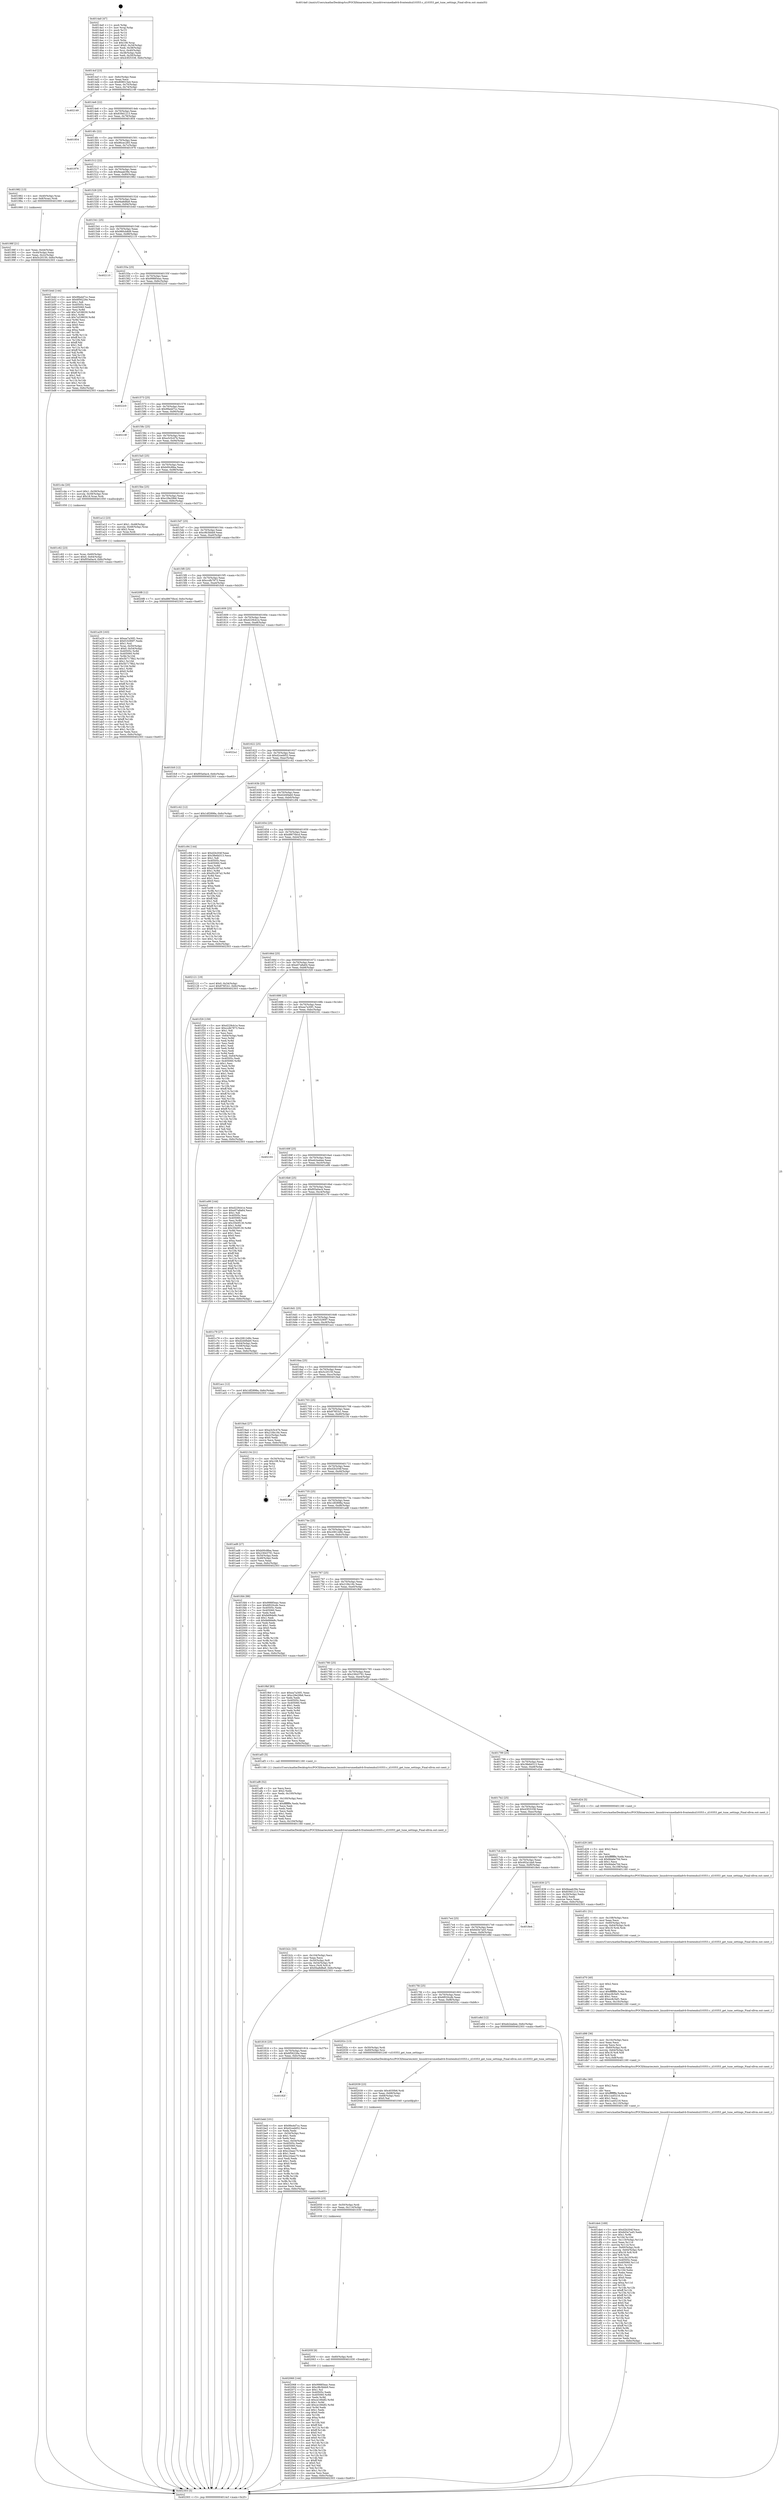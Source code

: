 digraph "0x4014a0" {
  label = "0x4014a0 (/mnt/c/Users/mathe/Desktop/tcc/POCII/binaries/extr_linuxdriversmediadvb-frontendszl10353.c_zl10353_get_tune_settings_Final-ollvm.out::main(0))"
  labelloc = "t"
  node[shape=record]

  Entry [label="",width=0.3,height=0.3,shape=circle,fillcolor=black,style=filled]
  "0x4014cf" [label="{
     0x4014cf [23]\l
     | [instrs]\l
     &nbsp;&nbsp;0x4014cf \<+3\>: mov -0x6c(%rbp),%eax\l
     &nbsp;&nbsp;0x4014d2 \<+2\>: mov %eax,%ecx\l
     &nbsp;&nbsp;0x4014d4 \<+6\>: sub $0x808013a4,%ecx\l
     &nbsp;&nbsp;0x4014da \<+3\>: mov %eax,-0x70(%rbp)\l
     &nbsp;&nbsp;0x4014dd \<+3\>: mov %ecx,-0x74(%rbp)\l
     &nbsp;&nbsp;0x4014e0 \<+6\>: je 0000000000402149 \<main+0xca9\>\l
  }"]
  "0x402149" [label="{
     0x402149\l
  }", style=dashed]
  "0x4014e6" [label="{
     0x4014e6 [22]\l
     | [instrs]\l
     &nbsp;&nbsp;0x4014e6 \<+5\>: jmp 00000000004014eb \<main+0x4b\>\l
     &nbsp;&nbsp;0x4014eb \<+3\>: mov -0x70(%rbp),%eax\l
     &nbsp;&nbsp;0x4014ee \<+5\>: sub $0x839d1213,%eax\l
     &nbsp;&nbsp;0x4014f3 \<+3\>: mov %eax,-0x78(%rbp)\l
     &nbsp;&nbsp;0x4014f6 \<+6\>: je 0000000000401854 \<main+0x3b4\>\l
  }"]
  Exit [label="",width=0.3,height=0.3,shape=circle,fillcolor=black,style=filled,peripheries=2]
  "0x401854" [label="{
     0x401854\l
  }", style=dashed]
  "0x4014fc" [label="{
     0x4014fc [22]\l
     | [instrs]\l
     &nbsp;&nbsp;0x4014fc \<+5\>: jmp 0000000000401501 \<main+0x61\>\l
     &nbsp;&nbsp;0x401501 \<+3\>: mov -0x70(%rbp),%eax\l
     &nbsp;&nbsp;0x401504 \<+5\>: sub $0x86cec265,%eax\l
     &nbsp;&nbsp;0x401509 \<+3\>: mov %eax,-0x7c(%rbp)\l
     &nbsp;&nbsp;0x40150c \<+6\>: je 0000000000401976 \<main+0x4d6\>\l
  }"]
  "0x402068" [label="{
     0x402068 [144]\l
     | [instrs]\l
     &nbsp;&nbsp;0x402068 \<+5\>: mov $0x99885eac,%eax\l
     &nbsp;&nbsp;0x40206d \<+5\>: mov $0xc9b3bbb9,%esi\l
     &nbsp;&nbsp;0x402072 \<+2\>: mov $0x1,%cl\l
     &nbsp;&nbsp;0x402074 \<+7\>: mov 0x40505c,%edx\l
     &nbsp;&nbsp;0x40207b \<+8\>: mov 0x405060,%r8d\l
     &nbsp;&nbsp;0x402083 \<+3\>: mov %edx,%r9d\l
     &nbsp;&nbsp;0x402086 \<+7\>: sub $0xce166df2,%r9d\l
     &nbsp;&nbsp;0x40208d \<+4\>: sub $0x1,%r9d\l
     &nbsp;&nbsp;0x402091 \<+7\>: add $0xce166df2,%r9d\l
     &nbsp;&nbsp;0x402098 \<+4\>: imul %r9d,%edx\l
     &nbsp;&nbsp;0x40209c \<+3\>: and $0x1,%edx\l
     &nbsp;&nbsp;0x40209f \<+3\>: cmp $0x0,%edx\l
     &nbsp;&nbsp;0x4020a2 \<+4\>: sete %r10b\l
     &nbsp;&nbsp;0x4020a6 \<+4\>: cmp $0xa,%r8d\l
     &nbsp;&nbsp;0x4020aa \<+4\>: setl %r11b\l
     &nbsp;&nbsp;0x4020ae \<+3\>: mov %r10b,%bl\l
     &nbsp;&nbsp;0x4020b1 \<+3\>: xor $0xff,%bl\l
     &nbsp;&nbsp;0x4020b4 \<+3\>: mov %r11b,%r14b\l
     &nbsp;&nbsp;0x4020b7 \<+4\>: xor $0xff,%r14b\l
     &nbsp;&nbsp;0x4020bb \<+3\>: xor $0x0,%cl\l
     &nbsp;&nbsp;0x4020be \<+3\>: mov %bl,%r15b\l
     &nbsp;&nbsp;0x4020c1 \<+4\>: and $0x0,%r15b\l
     &nbsp;&nbsp;0x4020c5 \<+3\>: and %cl,%r10b\l
     &nbsp;&nbsp;0x4020c8 \<+3\>: mov %r14b,%r12b\l
     &nbsp;&nbsp;0x4020cb \<+4\>: and $0x0,%r12b\l
     &nbsp;&nbsp;0x4020cf \<+3\>: and %cl,%r11b\l
     &nbsp;&nbsp;0x4020d2 \<+3\>: or %r10b,%r15b\l
     &nbsp;&nbsp;0x4020d5 \<+3\>: or %r11b,%r12b\l
     &nbsp;&nbsp;0x4020d8 \<+3\>: xor %r12b,%r15b\l
     &nbsp;&nbsp;0x4020db \<+3\>: or %r14b,%bl\l
     &nbsp;&nbsp;0x4020de \<+3\>: xor $0xff,%bl\l
     &nbsp;&nbsp;0x4020e1 \<+3\>: or $0x0,%cl\l
     &nbsp;&nbsp;0x4020e4 \<+2\>: and %cl,%bl\l
     &nbsp;&nbsp;0x4020e6 \<+3\>: or %bl,%r15b\l
     &nbsp;&nbsp;0x4020e9 \<+4\>: test $0x1,%r15b\l
     &nbsp;&nbsp;0x4020ed \<+3\>: cmovne %esi,%eax\l
     &nbsp;&nbsp;0x4020f0 \<+3\>: mov %eax,-0x6c(%rbp)\l
     &nbsp;&nbsp;0x4020f3 \<+5\>: jmp 0000000000402303 \<main+0xe63\>\l
  }"]
  "0x401976" [label="{
     0x401976\l
  }", style=dashed]
  "0x401512" [label="{
     0x401512 [22]\l
     | [instrs]\l
     &nbsp;&nbsp;0x401512 \<+5\>: jmp 0000000000401517 \<main+0x77\>\l
     &nbsp;&nbsp;0x401517 \<+3\>: mov -0x70(%rbp),%eax\l
     &nbsp;&nbsp;0x40151a \<+5\>: sub $0x8eaab39e,%eax\l
     &nbsp;&nbsp;0x40151f \<+3\>: mov %eax,-0x80(%rbp)\l
     &nbsp;&nbsp;0x401522 \<+6\>: je 0000000000401982 \<main+0x4e2\>\l
  }"]
  "0x40205f" [label="{
     0x40205f [9]\l
     | [instrs]\l
     &nbsp;&nbsp;0x40205f \<+4\>: mov -0x60(%rbp),%rdi\l
     &nbsp;&nbsp;0x402063 \<+5\>: call 0000000000401030 \<free@plt\>\l
     | [calls]\l
     &nbsp;&nbsp;0x401030 \{1\} (unknown)\l
  }"]
  "0x401982" [label="{
     0x401982 [13]\l
     | [instrs]\l
     &nbsp;&nbsp;0x401982 \<+4\>: mov -0x40(%rbp),%rax\l
     &nbsp;&nbsp;0x401986 \<+4\>: mov 0x8(%rax),%rdi\l
     &nbsp;&nbsp;0x40198a \<+5\>: call 0000000000401060 \<atoi@plt\>\l
     | [calls]\l
     &nbsp;&nbsp;0x401060 \{1\} (unknown)\l
  }"]
  "0x401528" [label="{
     0x401528 [25]\l
     | [instrs]\l
     &nbsp;&nbsp;0x401528 \<+5\>: jmp 000000000040152d \<main+0x8d\>\l
     &nbsp;&nbsp;0x40152d \<+3\>: mov -0x70(%rbp),%eax\l
     &nbsp;&nbsp;0x401530 \<+5\>: sub $0x94a8d8a9,%eax\l
     &nbsp;&nbsp;0x401535 \<+6\>: mov %eax,-0x84(%rbp)\l
     &nbsp;&nbsp;0x40153b \<+6\>: je 0000000000401b4d \<main+0x6ad\>\l
  }"]
  "0x402050" [label="{
     0x402050 [15]\l
     | [instrs]\l
     &nbsp;&nbsp;0x402050 \<+4\>: mov -0x50(%rbp),%rdi\l
     &nbsp;&nbsp;0x402054 \<+6\>: mov %eax,-0x114(%rbp)\l
     &nbsp;&nbsp;0x40205a \<+5\>: call 0000000000401030 \<free@plt\>\l
     | [calls]\l
     &nbsp;&nbsp;0x401030 \{1\} (unknown)\l
  }"]
  "0x401b4d" [label="{
     0x401b4d [144]\l
     | [instrs]\l
     &nbsp;&nbsp;0x401b4d \<+5\>: mov $0x99a4d7cc,%eax\l
     &nbsp;&nbsp;0x401b52 \<+5\>: mov $0x6f56226e,%ecx\l
     &nbsp;&nbsp;0x401b57 \<+2\>: mov $0x1,%dl\l
     &nbsp;&nbsp;0x401b59 \<+7\>: mov 0x40505c,%esi\l
     &nbsp;&nbsp;0x401b60 \<+7\>: mov 0x405060,%edi\l
     &nbsp;&nbsp;0x401b67 \<+3\>: mov %esi,%r8d\l
     &nbsp;&nbsp;0x401b6a \<+7\>: add $0x7a538030,%r8d\l
     &nbsp;&nbsp;0x401b71 \<+4\>: sub $0x1,%r8d\l
     &nbsp;&nbsp;0x401b75 \<+7\>: sub $0x7a538030,%r8d\l
     &nbsp;&nbsp;0x401b7c \<+4\>: imul %r8d,%esi\l
     &nbsp;&nbsp;0x401b80 \<+3\>: and $0x1,%esi\l
     &nbsp;&nbsp;0x401b83 \<+3\>: cmp $0x0,%esi\l
     &nbsp;&nbsp;0x401b86 \<+4\>: sete %r9b\l
     &nbsp;&nbsp;0x401b8a \<+3\>: cmp $0xa,%edi\l
     &nbsp;&nbsp;0x401b8d \<+4\>: setl %r10b\l
     &nbsp;&nbsp;0x401b91 \<+3\>: mov %r9b,%r11b\l
     &nbsp;&nbsp;0x401b94 \<+4\>: xor $0xff,%r11b\l
     &nbsp;&nbsp;0x401b98 \<+3\>: mov %r10b,%bl\l
     &nbsp;&nbsp;0x401b9b \<+3\>: xor $0xff,%bl\l
     &nbsp;&nbsp;0x401b9e \<+3\>: xor $0x1,%dl\l
     &nbsp;&nbsp;0x401ba1 \<+3\>: mov %r11b,%r14b\l
     &nbsp;&nbsp;0x401ba4 \<+4\>: and $0xff,%r14b\l
     &nbsp;&nbsp;0x401ba8 \<+3\>: and %dl,%r9b\l
     &nbsp;&nbsp;0x401bab \<+3\>: mov %bl,%r15b\l
     &nbsp;&nbsp;0x401bae \<+4\>: and $0xff,%r15b\l
     &nbsp;&nbsp;0x401bb2 \<+3\>: and %dl,%r10b\l
     &nbsp;&nbsp;0x401bb5 \<+3\>: or %r9b,%r14b\l
     &nbsp;&nbsp;0x401bb8 \<+3\>: or %r10b,%r15b\l
     &nbsp;&nbsp;0x401bbb \<+3\>: xor %r15b,%r14b\l
     &nbsp;&nbsp;0x401bbe \<+3\>: or %bl,%r11b\l
     &nbsp;&nbsp;0x401bc1 \<+4\>: xor $0xff,%r11b\l
     &nbsp;&nbsp;0x401bc5 \<+3\>: or $0x1,%dl\l
     &nbsp;&nbsp;0x401bc8 \<+3\>: and %dl,%r11b\l
     &nbsp;&nbsp;0x401bcb \<+3\>: or %r11b,%r14b\l
     &nbsp;&nbsp;0x401bce \<+4\>: test $0x1,%r14b\l
     &nbsp;&nbsp;0x401bd2 \<+3\>: cmovne %ecx,%eax\l
     &nbsp;&nbsp;0x401bd5 \<+3\>: mov %eax,-0x6c(%rbp)\l
     &nbsp;&nbsp;0x401bd8 \<+5\>: jmp 0000000000402303 \<main+0xe63\>\l
  }"]
  "0x401541" [label="{
     0x401541 [25]\l
     | [instrs]\l
     &nbsp;&nbsp;0x401541 \<+5\>: jmp 0000000000401546 \<main+0xa6\>\l
     &nbsp;&nbsp;0x401546 \<+3\>: mov -0x70(%rbp),%eax\l
     &nbsp;&nbsp;0x401549 \<+5\>: sub $0x980cb8d9,%eax\l
     &nbsp;&nbsp;0x40154e \<+6\>: mov %eax,-0x88(%rbp)\l
     &nbsp;&nbsp;0x401554 \<+6\>: je 0000000000402110 \<main+0xc70\>\l
  }"]
  "0x402039" [label="{
     0x402039 [23]\l
     | [instrs]\l
     &nbsp;&nbsp;0x402039 \<+10\>: movabs $0x4030b6,%rdi\l
     &nbsp;&nbsp;0x402043 \<+3\>: mov %eax,-0x68(%rbp)\l
     &nbsp;&nbsp;0x402046 \<+3\>: mov -0x68(%rbp),%esi\l
     &nbsp;&nbsp;0x402049 \<+2\>: mov $0x0,%al\l
     &nbsp;&nbsp;0x40204b \<+5\>: call 0000000000401040 \<printf@plt\>\l
     | [calls]\l
     &nbsp;&nbsp;0x401040 \{1\} (unknown)\l
  }"]
  "0x402110" [label="{
     0x402110\l
  }", style=dashed]
  "0x40155a" [label="{
     0x40155a [25]\l
     | [instrs]\l
     &nbsp;&nbsp;0x40155a \<+5\>: jmp 000000000040155f \<main+0xbf\>\l
     &nbsp;&nbsp;0x40155f \<+3\>: mov -0x70(%rbp),%eax\l
     &nbsp;&nbsp;0x401562 \<+5\>: sub $0x99885eac,%eax\l
     &nbsp;&nbsp;0x401567 \<+6\>: mov %eax,-0x8c(%rbp)\l
     &nbsp;&nbsp;0x40156d \<+6\>: je 00000000004022c0 \<main+0xe20\>\l
  }"]
  "0x401de4" [label="{
     0x401de4 [169]\l
     | [instrs]\l
     &nbsp;&nbsp;0x401de4 \<+5\>: mov $0xd2b204f,%ecx\l
     &nbsp;&nbsp;0x401de9 \<+5\>: mov $0x6d3e7a45,%edx\l
     &nbsp;&nbsp;0x401dee \<+3\>: mov $0x1,%r9b\l
     &nbsp;&nbsp;0x401df1 \<+3\>: xor %r10d,%r10d\l
     &nbsp;&nbsp;0x401df4 \<+7\>: mov -0x110(%rbp),%r11d\l
     &nbsp;&nbsp;0x401dfb \<+4\>: imul %eax,%r11d\l
     &nbsp;&nbsp;0x401dff \<+3\>: movslq %r11d,%rsi\l
     &nbsp;&nbsp;0x401e02 \<+4\>: mov -0x60(%rbp),%rdi\l
     &nbsp;&nbsp;0x401e06 \<+4\>: movslq -0x64(%rbp),%r8\l
     &nbsp;&nbsp;0x401e0a \<+4\>: imul $0x18,%r8,%r8\l
     &nbsp;&nbsp;0x401e0e \<+3\>: add %r8,%rdi\l
     &nbsp;&nbsp;0x401e11 \<+4\>: mov %rsi,0x10(%rdi)\l
     &nbsp;&nbsp;0x401e15 \<+7\>: mov 0x40505c,%eax\l
     &nbsp;&nbsp;0x401e1c \<+8\>: mov 0x405060,%r11d\l
     &nbsp;&nbsp;0x401e24 \<+4\>: sub $0x1,%r10d\l
     &nbsp;&nbsp;0x401e28 \<+2\>: mov %eax,%ebx\l
     &nbsp;&nbsp;0x401e2a \<+3\>: add %r10d,%ebx\l
     &nbsp;&nbsp;0x401e2d \<+3\>: imul %ebx,%eax\l
     &nbsp;&nbsp;0x401e30 \<+3\>: and $0x1,%eax\l
     &nbsp;&nbsp;0x401e33 \<+3\>: cmp $0x0,%eax\l
     &nbsp;&nbsp;0x401e36 \<+4\>: sete %r14b\l
     &nbsp;&nbsp;0x401e3a \<+4\>: cmp $0xa,%r11d\l
     &nbsp;&nbsp;0x401e3e \<+4\>: setl %r15b\l
     &nbsp;&nbsp;0x401e42 \<+3\>: mov %r14b,%r12b\l
     &nbsp;&nbsp;0x401e45 \<+4\>: xor $0xff,%r12b\l
     &nbsp;&nbsp;0x401e49 \<+3\>: mov %r15b,%r13b\l
     &nbsp;&nbsp;0x401e4c \<+4\>: xor $0xff,%r13b\l
     &nbsp;&nbsp;0x401e50 \<+4\>: xor $0x0,%r9b\l
     &nbsp;&nbsp;0x401e54 \<+3\>: mov %r12b,%al\l
     &nbsp;&nbsp;0x401e57 \<+2\>: and $0x0,%al\l
     &nbsp;&nbsp;0x401e59 \<+3\>: and %r9b,%r14b\l
     &nbsp;&nbsp;0x401e5c \<+3\>: mov %r13b,%sil\l
     &nbsp;&nbsp;0x401e5f \<+4\>: and $0x0,%sil\l
     &nbsp;&nbsp;0x401e63 \<+3\>: and %r9b,%r15b\l
     &nbsp;&nbsp;0x401e66 \<+3\>: or %r14b,%al\l
     &nbsp;&nbsp;0x401e69 \<+3\>: or %r15b,%sil\l
     &nbsp;&nbsp;0x401e6c \<+3\>: xor %sil,%al\l
     &nbsp;&nbsp;0x401e6f \<+3\>: or %r13b,%r12b\l
     &nbsp;&nbsp;0x401e72 \<+4\>: xor $0xff,%r12b\l
     &nbsp;&nbsp;0x401e76 \<+4\>: or $0x0,%r9b\l
     &nbsp;&nbsp;0x401e7a \<+3\>: and %r9b,%r12b\l
     &nbsp;&nbsp;0x401e7d \<+3\>: or %r12b,%al\l
     &nbsp;&nbsp;0x401e80 \<+2\>: test $0x1,%al\l
     &nbsp;&nbsp;0x401e82 \<+3\>: cmovne %edx,%ecx\l
     &nbsp;&nbsp;0x401e85 \<+3\>: mov %ecx,-0x6c(%rbp)\l
     &nbsp;&nbsp;0x401e88 \<+5\>: jmp 0000000000402303 \<main+0xe63\>\l
  }"]
  "0x4022c0" [label="{
     0x4022c0\l
  }", style=dashed]
  "0x401573" [label="{
     0x401573 [25]\l
     | [instrs]\l
     &nbsp;&nbsp;0x401573 \<+5\>: jmp 0000000000401578 \<main+0xd8\>\l
     &nbsp;&nbsp;0x401578 \<+3\>: mov -0x70(%rbp),%eax\l
     &nbsp;&nbsp;0x40157b \<+5\>: sub $0x99a4d7cc,%eax\l
     &nbsp;&nbsp;0x401580 \<+6\>: mov %eax,-0x90(%rbp)\l
     &nbsp;&nbsp;0x401586 \<+6\>: je 000000000040218f \<main+0xcef\>\l
  }"]
  "0x401dbc" [label="{
     0x401dbc [40]\l
     | [instrs]\l
     &nbsp;&nbsp;0x401dbc \<+5\>: mov $0x2,%ecx\l
     &nbsp;&nbsp;0x401dc1 \<+1\>: cltd\l
     &nbsp;&nbsp;0x401dc2 \<+2\>: idiv %ecx\l
     &nbsp;&nbsp;0x401dc4 \<+6\>: imul $0xfffffffe,%edx,%ecx\l
     &nbsp;&nbsp;0x401dca \<+6\>: sub $0x1ca45216,%ecx\l
     &nbsp;&nbsp;0x401dd0 \<+3\>: add $0x1,%ecx\l
     &nbsp;&nbsp;0x401dd3 \<+6\>: add $0x1ca45216,%ecx\l
     &nbsp;&nbsp;0x401dd9 \<+6\>: mov %ecx,-0x110(%rbp)\l
     &nbsp;&nbsp;0x401ddf \<+5\>: call 0000000000401160 \<next_i\>\l
     | [calls]\l
     &nbsp;&nbsp;0x401160 \{1\} (/mnt/c/Users/mathe/Desktop/tcc/POCII/binaries/extr_linuxdriversmediadvb-frontendszl10353.c_zl10353_get_tune_settings_Final-ollvm.out::next_i)\l
  }"]
  "0x40218f" [label="{
     0x40218f\l
  }", style=dashed]
  "0x40158c" [label="{
     0x40158c [25]\l
     | [instrs]\l
     &nbsp;&nbsp;0x40158c \<+5\>: jmp 0000000000401591 \<main+0xf1\>\l
     &nbsp;&nbsp;0x401591 \<+3\>: mov -0x70(%rbp),%eax\l
     &nbsp;&nbsp;0x401594 \<+5\>: sub $0xa3c5c47b,%eax\l
     &nbsp;&nbsp;0x401599 \<+6\>: mov %eax,-0x94(%rbp)\l
     &nbsp;&nbsp;0x40159f \<+6\>: je 0000000000402104 \<main+0xc64\>\l
  }"]
  "0x401d98" [label="{
     0x401d98 [36]\l
     | [instrs]\l
     &nbsp;&nbsp;0x401d98 \<+6\>: mov -0x10c(%rbp),%ecx\l
     &nbsp;&nbsp;0x401d9e \<+3\>: imul %eax,%ecx\l
     &nbsp;&nbsp;0x401da1 \<+3\>: movslq %ecx,%rsi\l
     &nbsp;&nbsp;0x401da4 \<+4\>: mov -0x60(%rbp),%rdi\l
     &nbsp;&nbsp;0x401da8 \<+4\>: movslq -0x64(%rbp),%r8\l
     &nbsp;&nbsp;0x401dac \<+4\>: imul $0x18,%r8,%r8\l
     &nbsp;&nbsp;0x401db0 \<+3\>: add %r8,%rdi\l
     &nbsp;&nbsp;0x401db3 \<+4\>: mov %rsi,0x8(%rdi)\l
     &nbsp;&nbsp;0x401db7 \<+5\>: call 0000000000401160 \<next_i\>\l
     | [calls]\l
     &nbsp;&nbsp;0x401160 \{1\} (/mnt/c/Users/mathe/Desktop/tcc/POCII/binaries/extr_linuxdriversmediadvb-frontendszl10353.c_zl10353_get_tune_settings_Final-ollvm.out::next_i)\l
  }"]
  "0x402104" [label="{
     0x402104\l
  }", style=dashed]
  "0x4015a5" [label="{
     0x4015a5 [25]\l
     | [instrs]\l
     &nbsp;&nbsp;0x4015a5 \<+5\>: jmp 00000000004015aa \<main+0x10a\>\l
     &nbsp;&nbsp;0x4015aa \<+3\>: mov -0x70(%rbp),%eax\l
     &nbsp;&nbsp;0x4015ad \<+5\>: sub $0xb00c8fea,%eax\l
     &nbsp;&nbsp;0x4015b2 \<+6\>: mov %eax,-0x98(%rbp)\l
     &nbsp;&nbsp;0x4015b8 \<+6\>: je 0000000000401c4e \<main+0x7ae\>\l
  }"]
  "0x401d70" [label="{
     0x401d70 [40]\l
     | [instrs]\l
     &nbsp;&nbsp;0x401d70 \<+5\>: mov $0x2,%ecx\l
     &nbsp;&nbsp;0x401d75 \<+1\>: cltd\l
     &nbsp;&nbsp;0x401d76 \<+2\>: idiv %ecx\l
     &nbsp;&nbsp;0x401d78 \<+6\>: imul $0xfffffffe,%edx,%ecx\l
     &nbsp;&nbsp;0x401d7e \<+6\>: sub $0xec8c5ef1,%ecx\l
     &nbsp;&nbsp;0x401d84 \<+3\>: add $0x1,%ecx\l
     &nbsp;&nbsp;0x401d87 \<+6\>: add $0xec8c5ef1,%ecx\l
     &nbsp;&nbsp;0x401d8d \<+6\>: mov %ecx,-0x10c(%rbp)\l
     &nbsp;&nbsp;0x401d93 \<+5\>: call 0000000000401160 \<next_i\>\l
     | [calls]\l
     &nbsp;&nbsp;0x401160 \{1\} (/mnt/c/Users/mathe/Desktop/tcc/POCII/binaries/extr_linuxdriversmediadvb-frontendszl10353.c_zl10353_get_tune_settings_Final-ollvm.out::next_i)\l
  }"]
  "0x401c4e" [label="{
     0x401c4e [20]\l
     | [instrs]\l
     &nbsp;&nbsp;0x401c4e \<+7\>: movl $0x1,-0x58(%rbp)\l
     &nbsp;&nbsp;0x401c55 \<+4\>: movslq -0x58(%rbp),%rax\l
     &nbsp;&nbsp;0x401c59 \<+4\>: imul $0x18,%rax,%rdi\l
     &nbsp;&nbsp;0x401c5d \<+5\>: call 0000000000401050 \<malloc@plt\>\l
     | [calls]\l
     &nbsp;&nbsp;0x401050 \{1\} (unknown)\l
  }"]
  "0x4015be" [label="{
     0x4015be [25]\l
     | [instrs]\l
     &nbsp;&nbsp;0x4015be \<+5\>: jmp 00000000004015c3 \<main+0x123\>\l
     &nbsp;&nbsp;0x4015c3 \<+3\>: mov -0x70(%rbp),%eax\l
     &nbsp;&nbsp;0x4015c6 \<+5\>: sub $0xc29e29b6,%eax\l
     &nbsp;&nbsp;0x4015cb \<+6\>: mov %eax,-0x9c(%rbp)\l
     &nbsp;&nbsp;0x4015d1 \<+6\>: je 0000000000401a12 \<main+0x572\>\l
  }"]
  "0x401d51" [label="{
     0x401d51 [31]\l
     | [instrs]\l
     &nbsp;&nbsp;0x401d51 \<+6\>: mov -0x108(%rbp),%ecx\l
     &nbsp;&nbsp;0x401d57 \<+3\>: imul %eax,%ecx\l
     &nbsp;&nbsp;0x401d5a \<+4\>: mov -0x60(%rbp),%rsi\l
     &nbsp;&nbsp;0x401d5e \<+4\>: movslq -0x64(%rbp),%rdi\l
     &nbsp;&nbsp;0x401d62 \<+4\>: imul $0x18,%rdi,%rdi\l
     &nbsp;&nbsp;0x401d66 \<+3\>: add %rdi,%rsi\l
     &nbsp;&nbsp;0x401d69 \<+2\>: mov %ecx,(%rsi)\l
     &nbsp;&nbsp;0x401d6b \<+5\>: call 0000000000401160 \<next_i\>\l
     | [calls]\l
     &nbsp;&nbsp;0x401160 \{1\} (/mnt/c/Users/mathe/Desktop/tcc/POCII/binaries/extr_linuxdriversmediadvb-frontendszl10353.c_zl10353_get_tune_settings_Final-ollvm.out::next_i)\l
  }"]
  "0x401a12" [label="{
     0x401a12 [23]\l
     | [instrs]\l
     &nbsp;&nbsp;0x401a12 \<+7\>: movl $0x1,-0x48(%rbp)\l
     &nbsp;&nbsp;0x401a19 \<+4\>: movslq -0x48(%rbp),%rax\l
     &nbsp;&nbsp;0x401a1d \<+4\>: shl $0x2,%rax\l
     &nbsp;&nbsp;0x401a21 \<+3\>: mov %rax,%rdi\l
     &nbsp;&nbsp;0x401a24 \<+5\>: call 0000000000401050 \<malloc@plt\>\l
     | [calls]\l
     &nbsp;&nbsp;0x401050 \{1\} (unknown)\l
  }"]
  "0x4015d7" [label="{
     0x4015d7 [25]\l
     | [instrs]\l
     &nbsp;&nbsp;0x4015d7 \<+5\>: jmp 00000000004015dc \<main+0x13c\>\l
     &nbsp;&nbsp;0x4015dc \<+3\>: mov -0x70(%rbp),%eax\l
     &nbsp;&nbsp;0x4015df \<+5\>: sub $0xc9b3bbb9,%eax\l
     &nbsp;&nbsp;0x4015e4 \<+6\>: mov %eax,-0xa0(%rbp)\l
     &nbsp;&nbsp;0x4015ea \<+6\>: je 00000000004020f8 \<main+0xc58\>\l
  }"]
  "0x401d29" [label="{
     0x401d29 [40]\l
     | [instrs]\l
     &nbsp;&nbsp;0x401d29 \<+5\>: mov $0x2,%ecx\l
     &nbsp;&nbsp;0x401d2e \<+1\>: cltd\l
     &nbsp;&nbsp;0x401d2f \<+2\>: idiv %ecx\l
     &nbsp;&nbsp;0x401d31 \<+6\>: imul $0xfffffffe,%edx,%ecx\l
     &nbsp;&nbsp;0x401d37 \<+6\>: sub $0x8dabe70d,%ecx\l
     &nbsp;&nbsp;0x401d3d \<+3\>: add $0x1,%ecx\l
     &nbsp;&nbsp;0x401d40 \<+6\>: add $0x8dabe70d,%ecx\l
     &nbsp;&nbsp;0x401d46 \<+6\>: mov %ecx,-0x108(%rbp)\l
     &nbsp;&nbsp;0x401d4c \<+5\>: call 0000000000401160 \<next_i\>\l
     | [calls]\l
     &nbsp;&nbsp;0x401160 \{1\} (/mnt/c/Users/mathe/Desktop/tcc/POCII/binaries/extr_linuxdriversmediadvb-frontendszl10353.c_zl10353_get_tune_settings_Final-ollvm.out::next_i)\l
  }"]
  "0x4020f8" [label="{
     0x4020f8 [12]\l
     | [instrs]\l
     &nbsp;&nbsp;0x4020f8 \<+7\>: movl $0xd8670bcd,-0x6c(%rbp)\l
     &nbsp;&nbsp;0x4020ff \<+5\>: jmp 0000000000402303 \<main+0xe63\>\l
  }"]
  "0x4015f0" [label="{
     0x4015f0 [25]\l
     | [instrs]\l
     &nbsp;&nbsp;0x4015f0 \<+5\>: jmp 00000000004015f5 \<main+0x155\>\l
     &nbsp;&nbsp;0x4015f5 \<+3\>: mov -0x70(%rbp),%eax\l
     &nbsp;&nbsp;0x4015f8 \<+5\>: sub $0xccdb7873,%eax\l
     &nbsp;&nbsp;0x4015fd \<+6\>: mov %eax,-0xa4(%rbp)\l
     &nbsp;&nbsp;0x401603 \<+6\>: je 0000000000401fc8 \<main+0xb28\>\l
  }"]
  "0x401c62" [label="{
     0x401c62 [23]\l
     | [instrs]\l
     &nbsp;&nbsp;0x401c62 \<+4\>: mov %rax,-0x60(%rbp)\l
     &nbsp;&nbsp;0x401c66 \<+7\>: movl $0x0,-0x64(%rbp)\l
     &nbsp;&nbsp;0x401c6d \<+7\>: movl $0xf05a0ac4,-0x6c(%rbp)\l
     &nbsp;&nbsp;0x401c74 \<+5\>: jmp 0000000000402303 \<main+0xe63\>\l
  }"]
  "0x401fc8" [label="{
     0x401fc8 [12]\l
     | [instrs]\l
     &nbsp;&nbsp;0x401fc8 \<+7\>: movl $0xf05a0ac4,-0x6c(%rbp)\l
     &nbsp;&nbsp;0x401fcf \<+5\>: jmp 0000000000402303 \<main+0xe63\>\l
  }"]
  "0x401609" [label="{
     0x401609 [25]\l
     | [instrs]\l
     &nbsp;&nbsp;0x401609 \<+5\>: jmp 000000000040160e \<main+0x16e\>\l
     &nbsp;&nbsp;0x40160e \<+3\>: mov -0x70(%rbp),%eax\l
     &nbsp;&nbsp;0x401611 \<+5\>: sub $0xd229cb1e,%eax\l
     &nbsp;&nbsp;0x401616 \<+6\>: mov %eax,-0xa8(%rbp)\l
     &nbsp;&nbsp;0x40161c \<+6\>: je 00000000004022a1 \<main+0xe01\>\l
  }"]
  "0x40182f" [label="{
     0x40182f\l
  }", style=dashed]
  "0x4022a1" [label="{
     0x4022a1\l
  }", style=dashed]
  "0x401622" [label="{
     0x401622 [25]\l
     | [instrs]\l
     &nbsp;&nbsp;0x401622 \<+5\>: jmp 0000000000401627 \<main+0x187\>\l
     &nbsp;&nbsp;0x401627 \<+3\>: mov -0x70(%rbp),%eax\l
     &nbsp;&nbsp;0x40162a \<+5\>: sub $0xd2cedd52,%eax\l
     &nbsp;&nbsp;0x40162f \<+6\>: mov %eax,-0xac(%rbp)\l
     &nbsp;&nbsp;0x401635 \<+6\>: je 0000000000401c42 \<main+0x7a2\>\l
  }"]
  "0x401bdd" [label="{
     0x401bdd [101]\l
     | [instrs]\l
     &nbsp;&nbsp;0x401bdd \<+5\>: mov $0x99a4d7cc,%eax\l
     &nbsp;&nbsp;0x401be2 \<+5\>: mov $0xd2cedd52,%ecx\l
     &nbsp;&nbsp;0x401be7 \<+2\>: xor %edx,%edx\l
     &nbsp;&nbsp;0x401be9 \<+3\>: mov -0x54(%rbp),%esi\l
     &nbsp;&nbsp;0x401bec \<+3\>: sub $0x1,%edx\l
     &nbsp;&nbsp;0x401bef \<+2\>: sub %edx,%esi\l
     &nbsp;&nbsp;0x401bf1 \<+3\>: mov %esi,-0x54(%rbp)\l
     &nbsp;&nbsp;0x401bf4 \<+7\>: mov 0x40505c,%edx\l
     &nbsp;&nbsp;0x401bfb \<+7\>: mov 0x405060,%esi\l
     &nbsp;&nbsp;0x401c02 \<+2\>: mov %edx,%edi\l
     &nbsp;&nbsp;0x401c04 \<+6\>: sub $0xc24aec75,%edi\l
     &nbsp;&nbsp;0x401c0a \<+3\>: sub $0x1,%edi\l
     &nbsp;&nbsp;0x401c0d \<+6\>: add $0xc24aec75,%edi\l
     &nbsp;&nbsp;0x401c13 \<+3\>: imul %edi,%edx\l
     &nbsp;&nbsp;0x401c16 \<+3\>: and $0x1,%edx\l
     &nbsp;&nbsp;0x401c19 \<+3\>: cmp $0x0,%edx\l
     &nbsp;&nbsp;0x401c1c \<+4\>: sete %r8b\l
     &nbsp;&nbsp;0x401c20 \<+3\>: cmp $0xa,%esi\l
     &nbsp;&nbsp;0x401c23 \<+4\>: setl %r9b\l
     &nbsp;&nbsp;0x401c27 \<+3\>: mov %r8b,%r10b\l
     &nbsp;&nbsp;0x401c2a \<+3\>: and %r9b,%r10b\l
     &nbsp;&nbsp;0x401c2d \<+3\>: xor %r9b,%r8b\l
     &nbsp;&nbsp;0x401c30 \<+3\>: or %r8b,%r10b\l
     &nbsp;&nbsp;0x401c33 \<+4\>: test $0x1,%r10b\l
     &nbsp;&nbsp;0x401c37 \<+3\>: cmovne %ecx,%eax\l
     &nbsp;&nbsp;0x401c3a \<+3\>: mov %eax,-0x6c(%rbp)\l
     &nbsp;&nbsp;0x401c3d \<+5\>: jmp 0000000000402303 \<main+0xe63\>\l
  }"]
  "0x401c42" [label="{
     0x401c42 [12]\l
     | [instrs]\l
     &nbsp;&nbsp;0x401c42 \<+7\>: movl $0x1df2898a,-0x6c(%rbp)\l
     &nbsp;&nbsp;0x401c49 \<+5\>: jmp 0000000000402303 \<main+0xe63\>\l
  }"]
  "0x40163b" [label="{
     0x40163b [25]\l
     | [instrs]\l
     &nbsp;&nbsp;0x40163b \<+5\>: jmp 0000000000401640 \<main+0x1a0\>\l
     &nbsp;&nbsp;0x401640 \<+3\>: mov -0x70(%rbp),%eax\l
     &nbsp;&nbsp;0x401643 \<+5\>: sub $0xd2d49ab0,%eax\l
     &nbsp;&nbsp;0x401648 \<+6\>: mov %eax,-0xb0(%rbp)\l
     &nbsp;&nbsp;0x40164e \<+6\>: je 0000000000401c94 \<main+0x7f4\>\l
  }"]
  "0x401816" [label="{
     0x401816 [25]\l
     | [instrs]\l
     &nbsp;&nbsp;0x401816 \<+5\>: jmp 000000000040181b \<main+0x37b\>\l
     &nbsp;&nbsp;0x40181b \<+3\>: mov -0x70(%rbp),%eax\l
     &nbsp;&nbsp;0x40181e \<+5\>: sub $0x6f56226e,%eax\l
     &nbsp;&nbsp;0x401823 \<+6\>: mov %eax,-0xfc(%rbp)\l
     &nbsp;&nbsp;0x401829 \<+6\>: je 0000000000401bdd \<main+0x73d\>\l
  }"]
  "0x401c94" [label="{
     0x401c94 [144]\l
     | [instrs]\l
     &nbsp;&nbsp;0x401c94 \<+5\>: mov $0xd2b204f,%eax\l
     &nbsp;&nbsp;0x401c99 \<+5\>: mov $0x38e6d313,%ecx\l
     &nbsp;&nbsp;0x401c9e \<+2\>: mov $0x1,%dl\l
     &nbsp;&nbsp;0x401ca0 \<+7\>: mov 0x40505c,%esi\l
     &nbsp;&nbsp;0x401ca7 \<+7\>: mov 0x405060,%edi\l
     &nbsp;&nbsp;0x401cae \<+3\>: mov %esi,%r8d\l
     &nbsp;&nbsp;0x401cb1 \<+7\>: add $0xd5c287a2,%r8d\l
     &nbsp;&nbsp;0x401cb8 \<+4\>: sub $0x1,%r8d\l
     &nbsp;&nbsp;0x401cbc \<+7\>: sub $0xd5c287a2,%r8d\l
     &nbsp;&nbsp;0x401cc3 \<+4\>: imul %r8d,%esi\l
     &nbsp;&nbsp;0x401cc7 \<+3\>: and $0x1,%esi\l
     &nbsp;&nbsp;0x401cca \<+3\>: cmp $0x0,%esi\l
     &nbsp;&nbsp;0x401ccd \<+4\>: sete %r9b\l
     &nbsp;&nbsp;0x401cd1 \<+3\>: cmp $0xa,%edi\l
     &nbsp;&nbsp;0x401cd4 \<+4\>: setl %r10b\l
     &nbsp;&nbsp;0x401cd8 \<+3\>: mov %r9b,%r11b\l
     &nbsp;&nbsp;0x401cdb \<+4\>: xor $0xff,%r11b\l
     &nbsp;&nbsp;0x401cdf \<+3\>: mov %r10b,%bl\l
     &nbsp;&nbsp;0x401ce2 \<+3\>: xor $0xff,%bl\l
     &nbsp;&nbsp;0x401ce5 \<+3\>: xor $0x1,%dl\l
     &nbsp;&nbsp;0x401ce8 \<+3\>: mov %r11b,%r14b\l
     &nbsp;&nbsp;0x401ceb \<+4\>: and $0xff,%r14b\l
     &nbsp;&nbsp;0x401cef \<+3\>: and %dl,%r9b\l
     &nbsp;&nbsp;0x401cf2 \<+3\>: mov %bl,%r15b\l
     &nbsp;&nbsp;0x401cf5 \<+4\>: and $0xff,%r15b\l
     &nbsp;&nbsp;0x401cf9 \<+3\>: and %dl,%r10b\l
     &nbsp;&nbsp;0x401cfc \<+3\>: or %r9b,%r14b\l
     &nbsp;&nbsp;0x401cff \<+3\>: or %r10b,%r15b\l
     &nbsp;&nbsp;0x401d02 \<+3\>: xor %r15b,%r14b\l
     &nbsp;&nbsp;0x401d05 \<+3\>: or %bl,%r11b\l
     &nbsp;&nbsp;0x401d08 \<+4\>: xor $0xff,%r11b\l
     &nbsp;&nbsp;0x401d0c \<+3\>: or $0x1,%dl\l
     &nbsp;&nbsp;0x401d0f \<+3\>: and %dl,%r11b\l
     &nbsp;&nbsp;0x401d12 \<+3\>: or %r11b,%r14b\l
     &nbsp;&nbsp;0x401d15 \<+4\>: test $0x1,%r14b\l
     &nbsp;&nbsp;0x401d19 \<+3\>: cmovne %ecx,%eax\l
     &nbsp;&nbsp;0x401d1c \<+3\>: mov %eax,-0x6c(%rbp)\l
     &nbsp;&nbsp;0x401d1f \<+5\>: jmp 0000000000402303 \<main+0xe63\>\l
  }"]
  "0x401654" [label="{
     0x401654 [25]\l
     | [instrs]\l
     &nbsp;&nbsp;0x401654 \<+5\>: jmp 0000000000401659 \<main+0x1b9\>\l
     &nbsp;&nbsp;0x401659 \<+3\>: mov -0x70(%rbp),%eax\l
     &nbsp;&nbsp;0x40165c \<+5\>: sub $0xd8670bcd,%eax\l
     &nbsp;&nbsp;0x401661 \<+6\>: mov %eax,-0xb4(%rbp)\l
     &nbsp;&nbsp;0x401667 \<+6\>: je 0000000000402121 \<main+0xc81\>\l
  }"]
  "0x40202c" [label="{
     0x40202c [13]\l
     | [instrs]\l
     &nbsp;&nbsp;0x40202c \<+4\>: mov -0x50(%rbp),%rdi\l
     &nbsp;&nbsp;0x402030 \<+4\>: mov -0x60(%rbp),%rsi\l
     &nbsp;&nbsp;0x402034 \<+5\>: call 0000000000401240 \<zl10353_get_tune_settings\>\l
     | [calls]\l
     &nbsp;&nbsp;0x401240 \{1\} (/mnt/c/Users/mathe/Desktop/tcc/POCII/binaries/extr_linuxdriversmediadvb-frontendszl10353.c_zl10353_get_tune_settings_Final-ollvm.out::zl10353_get_tune_settings)\l
  }"]
  "0x402121" [label="{
     0x402121 [19]\l
     | [instrs]\l
     &nbsp;&nbsp;0x402121 \<+7\>: movl $0x0,-0x34(%rbp)\l
     &nbsp;&nbsp;0x402128 \<+7\>: movl $0x876f1b1,-0x6c(%rbp)\l
     &nbsp;&nbsp;0x40212f \<+5\>: jmp 0000000000402303 \<main+0xe63\>\l
  }"]
  "0x40166d" [label="{
     0x40166d [25]\l
     | [instrs]\l
     &nbsp;&nbsp;0x40166d \<+5\>: jmp 0000000000401672 \<main+0x1d2\>\l
     &nbsp;&nbsp;0x401672 \<+3\>: mov -0x70(%rbp),%eax\l
     &nbsp;&nbsp;0x401675 \<+5\>: sub $0xe07a8a64,%eax\l
     &nbsp;&nbsp;0x40167a \<+6\>: mov %eax,-0xb8(%rbp)\l
     &nbsp;&nbsp;0x401680 \<+6\>: je 0000000000401f29 \<main+0xa89\>\l
  }"]
  "0x4017fd" [label="{
     0x4017fd [25]\l
     | [instrs]\l
     &nbsp;&nbsp;0x4017fd \<+5\>: jmp 0000000000401802 \<main+0x362\>\l
     &nbsp;&nbsp;0x401802 \<+3\>: mov -0x70(%rbp),%eax\l
     &nbsp;&nbsp;0x401805 \<+5\>: sub $0x6f020cdb,%eax\l
     &nbsp;&nbsp;0x40180a \<+6\>: mov %eax,-0xf8(%rbp)\l
     &nbsp;&nbsp;0x401810 \<+6\>: je 000000000040202c \<main+0xb8c\>\l
  }"]
  "0x401f29" [label="{
     0x401f29 [159]\l
     | [instrs]\l
     &nbsp;&nbsp;0x401f29 \<+5\>: mov $0xd229cb1e,%eax\l
     &nbsp;&nbsp;0x401f2e \<+5\>: mov $0xccdb7873,%ecx\l
     &nbsp;&nbsp;0x401f33 \<+2\>: mov $0x1,%dl\l
     &nbsp;&nbsp;0x401f35 \<+2\>: xor %esi,%esi\l
     &nbsp;&nbsp;0x401f37 \<+3\>: mov -0x64(%rbp),%edi\l
     &nbsp;&nbsp;0x401f3a \<+3\>: mov %esi,%r8d\l
     &nbsp;&nbsp;0x401f3d \<+3\>: sub %edi,%r8d\l
     &nbsp;&nbsp;0x401f40 \<+2\>: mov %esi,%edi\l
     &nbsp;&nbsp;0x401f42 \<+3\>: sub $0x1,%edi\l
     &nbsp;&nbsp;0x401f45 \<+3\>: add %edi,%r8d\l
     &nbsp;&nbsp;0x401f48 \<+2\>: mov %esi,%edi\l
     &nbsp;&nbsp;0x401f4a \<+3\>: sub %r8d,%edi\l
     &nbsp;&nbsp;0x401f4d \<+3\>: mov %edi,-0x64(%rbp)\l
     &nbsp;&nbsp;0x401f50 \<+7\>: mov 0x40505c,%edi\l
     &nbsp;&nbsp;0x401f57 \<+8\>: mov 0x405060,%r8d\l
     &nbsp;&nbsp;0x401f5f \<+3\>: sub $0x1,%esi\l
     &nbsp;&nbsp;0x401f62 \<+3\>: mov %edi,%r9d\l
     &nbsp;&nbsp;0x401f65 \<+3\>: add %esi,%r9d\l
     &nbsp;&nbsp;0x401f68 \<+4\>: imul %r9d,%edi\l
     &nbsp;&nbsp;0x401f6c \<+3\>: and $0x1,%edi\l
     &nbsp;&nbsp;0x401f6f \<+3\>: cmp $0x0,%edi\l
     &nbsp;&nbsp;0x401f72 \<+4\>: sete %r10b\l
     &nbsp;&nbsp;0x401f76 \<+4\>: cmp $0xa,%r8d\l
     &nbsp;&nbsp;0x401f7a \<+4\>: setl %r11b\l
     &nbsp;&nbsp;0x401f7e \<+3\>: mov %r10b,%bl\l
     &nbsp;&nbsp;0x401f81 \<+3\>: xor $0xff,%bl\l
     &nbsp;&nbsp;0x401f84 \<+3\>: mov %r11b,%r14b\l
     &nbsp;&nbsp;0x401f87 \<+4\>: xor $0xff,%r14b\l
     &nbsp;&nbsp;0x401f8b \<+3\>: xor $0x1,%dl\l
     &nbsp;&nbsp;0x401f8e \<+3\>: mov %bl,%r15b\l
     &nbsp;&nbsp;0x401f91 \<+4\>: and $0xff,%r15b\l
     &nbsp;&nbsp;0x401f95 \<+3\>: and %dl,%r10b\l
     &nbsp;&nbsp;0x401f98 \<+3\>: mov %r14b,%r12b\l
     &nbsp;&nbsp;0x401f9b \<+4\>: and $0xff,%r12b\l
     &nbsp;&nbsp;0x401f9f \<+3\>: and %dl,%r11b\l
     &nbsp;&nbsp;0x401fa2 \<+3\>: or %r10b,%r15b\l
     &nbsp;&nbsp;0x401fa5 \<+3\>: or %r11b,%r12b\l
     &nbsp;&nbsp;0x401fa8 \<+3\>: xor %r12b,%r15b\l
     &nbsp;&nbsp;0x401fab \<+3\>: or %r14b,%bl\l
     &nbsp;&nbsp;0x401fae \<+3\>: xor $0xff,%bl\l
     &nbsp;&nbsp;0x401fb1 \<+3\>: or $0x1,%dl\l
     &nbsp;&nbsp;0x401fb4 \<+2\>: and %dl,%bl\l
     &nbsp;&nbsp;0x401fb6 \<+3\>: or %bl,%r15b\l
     &nbsp;&nbsp;0x401fb9 \<+4\>: test $0x1,%r15b\l
     &nbsp;&nbsp;0x401fbd \<+3\>: cmovne %ecx,%eax\l
     &nbsp;&nbsp;0x401fc0 \<+3\>: mov %eax,-0x6c(%rbp)\l
     &nbsp;&nbsp;0x401fc3 \<+5\>: jmp 0000000000402303 \<main+0xe63\>\l
  }"]
  "0x401686" [label="{
     0x401686 [25]\l
     | [instrs]\l
     &nbsp;&nbsp;0x401686 \<+5\>: jmp 000000000040168b \<main+0x1eb\>\l
     &nbsp;&nbsp;0x40168b \<+3\>: mov -0x70(%rbp),%eax\l
     &nbsp;&nbsp;0x40168e \<+5\>: sub $0xea7a30f1,%eax\l
     &nbsp;&nbsp;0x401693 \<+6\>: mov %eax,-0xbc(%rbp)\l
     &nbsp;&nbsp;0x401699 \<+6\>: je 0000000000402161 \<main+0xcc1\>\l
  }"]
  "0x401e8d" [label="{
     0x401e8d [12]\l
     | [instrs]\l
     &nbsp;&nbsp;0x401e8d \<+7\>: movl $0xeb2eabee,-0x6c(%rbp)\l
     &nbsp;&nbsp;0x401e94 \<+5\>: jmp 0000000000402303 \<main+0xe63\>\l
  }"]
  "0x402161" [label="{
     0x402161\l
  }", style=dashed]
  "0x40169f" [label="{
     0x40169f [25]\l
     | [instrs]\l
     &nbsp;&nbsp;0x40169f \<+5\>: jmp 00000000004016a4 \<main+0x204\>\l
     &nbsp;&nbsp;0x4016a4 \<+3\>: mov -0x70(%rbp),%eax\l
     &nbsp;&nbsp;0x4016a7 \<+5\>: sub $0xeb2eabee,%eax\l
     &nbsp;&nbsp;0x4016ac \<+6\>: mov %eax,-0xc0(%rbp)\l
     &nbsp;&nbsp;0x4016b2 \<+6\>: je 0000000000401e99 \<main+0x9f9\>\l
  }"]
  "0x4017e4" [label="{
     0x4017e4 [25]\l
     | [instrs]\l
     &nbsp;&nbsp;0x4017e4 \<+5\>: jmp 00000000004017e9 \<main+0x349\>\l
     &nbsp;&nbsp;0x4017e9 \<+3\>: mov -0x70(%rbp),%eax\l
     &nbsp;&nbsp;0x4017ec \<+5\>: sub $0x6d3e7a45,%eax\l
     &nbsp;&nbsp;0x4017f1 \<+6\>: mov %eax,-0xf4(%rbp)\l
     &nbsp;&nbsp;0x4017f7 \<+6\>: je 0000000000401e8d \<main+0x9ed\>\l
  }"]
  "0x401e99" [label="{
     0x401e99 [144]\l
     | [instrs]\l
     &nbsp;&nbsp;0x401e99 \<+5\>: mov $0xd229cb1e,%eax\l
     &nbsp;&nbsp;0x401e9e \<+5\>: mov $0xe07a8a64,%ecx\l
     &nbsp;&nbsp;0x401ea3 \<+2\>: mov $0x1,%dl\l
     &nbsp;&nbsp;0x401ea5 \<+7\>: mov 0x40505c,%esi\l
     &nbsp;&nbsp;0x401eac \<+7\>: mov 0x405060,%edi\l
     &nbsp;&nbsp;0x401eb3 \<+3\>: mov %esi,%r8d\l
     &nbsp;&nbsp;0x401eb6 \<+7\>: add $0x35b0f130,%r8d\l
     &nbsp;&nbsp;0x401ebd \<+4\>: sub $0x1,%r8d\l
     &nbsp;&nbsp;0x401ec1 \<+7\>: sub $0x35b0f130,%r8d\l
     &nbsp;&nbsp;0x401ec8 \<+4\>: imul %r8d,%esi\l
     &nbsp;&nbsp;0x401ecc \<+3\>: and $0x1,%esi\l
     &nbsp;&nbsp;0x401ecf \<+3\>: cmp $0x0,%esi\l
     &nbsp;&nbsp;0x401ed2 \<+4\>: sete %r9b\l
     &nbsp;&nbsp;0x401ed6 \<+3\>: cmp $0xa,%edi\l
     &nbsp;&nbsp;0x401ed9 \<+4\>: setl %r10b\l
     &nbsp;&nbsp;0x401edd \<+3\>: mov %r9b,%r11b\l
     &nbsp;&nbsp;0x401ee0 \<+4\>: xor $0xff,%r11b\l
     &nbsp;&nbsp;0x401ee4 \<+3\>: mov %r10b,%bl\l
     &nbsp;&nbsp;0x401ee7 \<+3\>: xor $0xff,%bl\l
     &nbsp;&nbsp;0x401eea \<+3\>: xor $0x1,%dl\l
     &nbsp;&nbsp;0x401eed \<+3\>: mov %r11b,%r14b\l
     &nbsp;&nbsp;0x401ef0 \<+4\>: and $0xff,%r14b\l
     &nbsp;&nbsp;0x401ef4 \<+3\>: and %dl,%r9b\l
     &nbsp;&nbsp;0x401ef7 \<+3\>: mov %bl,%r15b\l
     &nbsp;&nbsp;0x401efa \<+4\>: and $0xff,%r15b\l
     &nbsp;&nbsp;0x401efe \<+3\>: and %dl,%r10b\l
     &nbsp;&nbsp;0x401f01 \<+3\>: or %r9b,%r14b\l
     &nbsp;&nbsp;0x401f04 \<+3\>: or %r10b,%r15b\l
     &nbsp;&nbsp;0x401f07 \<+3\>: xor %r15b,%r14b\l
     &nbsp;&nbsp;0x401f0a \<+3\>: or %bl,%r11b\l
     &nbsp;&nbsp;0x401f0d \<+4\>: xor $0xff,%r11b\l
     &nbsp;&nbsp;0x401f11 \<+3\>: or $0x1,%dl\l
     &nbsp;&nbsp;0x401f14 \<+3\>: and %dl,%r11b\l
     &nbsp;&nbsp;0x401f17 \<+3\>: or %r11b,%r14b\l
     &nbsp;&nbsp;0x401f1a \<+4\>: test $0x1,%r14b\l
     &nbsp;&nbsp;0x401f1e \<+3\>: cmovne %ecx,%eax\l
     &nbsp;&nbsp;0x401f21 \<+3\>: mov %eax,-0x6c(%rbp)\l
     &nbsp;&nbsp;0x401f24 \<+5\>: jmp 0000000000402303 \<main+0xe63\>\l
  }"]
  "0x4016b8" [label="{
     0x4016b8 [25]\l
     | [instrs]\l
     &nbsp;&nbsp;0x4016b8 \<+5\>: jmp 00000000004016bd \<main+0x21d\>\l
     &nbsp;&nbsp;0x4016bd \<+3\>: mov -0x70(%rbp),%eax\l
     &nbsp;&nbsp;0x4016c0 \<+5\>: sub $0xf05a0ac4,%eax\l
     &nbsp;&nbsp;0x4016c5 \<+6\>: mov %eax,-0xc4(%rbp)\l
     &nbsp;&nbsp;0x4016cb \<+6\>: je 0000000000401c79 \<main+0x7d9\>\l
  }"]
  "0x4018e4" [label="{
     0x4018e4\l
  }", style=dashed]
  "0x401c79" [label="{
     0x401c79 [27]\l
     | [instrs]\l
     &nbsp;&nbsp;0x401c79 \<+5\>: mov $0x20812d9c,%eax\l
     &nbsp;&nbsp;0x401c7e \<+5\>: mov $0xd2d49ab0,%ecx\l
     &nbsp;&nbsp;0x401c83 \<+3\>: mov -0x64(%rbp),%edx\l
     &nbsp;&nbsp;0x401c86 \<+3\>: cmp -0x58(%rbp),%edx\l
     &nbsp;&nbsp;0x401c89 \<+3\>: cmovl %ecx,%eax\l
     &nbsp;&nbsp;0x401c8c \<+3\>: mov %eax,-0x6c(%rbp)\l
     &nbsp;&nbsp;0x401c8f \<+5\>: jmp 0000000000402303 \<main+0xe63\>\l
  }"]
  "0x4016d1" [label="{
     0x4016d1 [25]\l
     | [instrs]\l
     &nbsp;&nbsp;0x4016d1 \<+5\>: jmp 00000000004016d6 \<main+0x236\>\l
     &nbsp;&nbsp;0x4016d6 \<+3\>: mov -0x70(%rbp),%eax\l
     &nbsp;&nbsp;0x4016d9 \<+5\>: sub $0xf10290f7,%eax\l
     &nbsp;&nbsp;0x4016de \<+6\>: mov %eax,-0xc8(%rbp)\l
     &nbsp;&nbsp;0x4016e4 \<+6\>: je 0000000000401acc \<main+0x62c\>\l
  }"]
  "0x401b2c" [label="{
     0x401b2c [33]\l
     | [instrs]\l
     &nbsp;&nbsp;0x401b2c \<+6\>: mov -0x104(%rbp),%ecx\l
     &nbsp;&nbsp;0x401b32 \<+3\>: imul %eax,%ecx\l
     &nbsp;&nbsp;0x401b35 \<+4\>: mov -0x50(%rbp),%r8\l
     &nbsp;&nbsp;0x401b39 \<+4\>: movslq -0x54(%rbp),%r9\l
     &nbsp;&nbsp;0x401b3d \<+4\>: mov %ecx,(%r8,%r9,4)\l
     &nbsp;&nbsp;0x401b41 \<+7\>: movl $0x94a8d8a9,-0x6c(%rbp)\l
     &nbsp;&nbsp;0x401b48 \<+5\>: jmp 0000000000402303 \<main+0xe63\>\l
  }"]
  "0x401acc" [label="{
     0x401acc [12]\l
     | [instrs]\l
     &nbsp;&nbsp;0x401acc \<+7\>: movl $0x1df2898a,-0x6c(%rbp)\l
     &nbsp;&nbsp;0x401ad3 \<+5\>: jmp 0000000000402303 \<main+0xe63\>\l
  }"]
  "0x4016ea" [label="{
     0x4016ea [25]\l
     | [instrs]\l
     &nbsp;&nbsp;0x4016ea \<+5\>: jmp 00000000004016ef \<main+0x24f\>\l
     &nbsp;&nbsp;0x4016ef \<+3\>: mov -0x70(%rbp),%eax\l
     &nbsp;&nbsp;0x4016f2 \<+5\>: sub $0x5c20150,%eax\l
     &nbsp;&nbsp;0x4016f7 \<+6\>: mov %eax,-0xcc(%rbp)\l
     &nbsp;&nbsp;0x4016fd \<+6\>: je 00000000004019a4 \<main+0x504\>\l
  }"]
  "0x401af8" [label="{
     0x401af8 [52]\l
     | [instrs]\l
     &nbsp;&nbsp;0x401af8 \<+2\>: xor %ecx,%ecx\l
     &nbsp;&nbsp;0x401afa \<+5\>: mov $0x2,%edx\l
     &nbsp;&nbsp;0x401aff \<+6\>: mov %edx,-0x100(%rbp)\l
     &nbsp;&nbsp;0x401b05 \<+1\>: cltd\l
     &nbsp;&nbsp;0x401b06 \<+6\>: mov -0x100(%rbp),%esi\l
     &nbsp;&nbsp;0x401b0c \<+2\>: idiv %esi\l
     &nbsp;&nbsp;0x401b0e \<+6\>: imul $0xfffffffe,%edx,%edx\l
     &nbsp;&nbsp;0x401b14 \<+2\>: mov %ecx,%edi\l
     &nbsp;&nbsp;0x401b16 \<+2\>: sub %edx,%edi\l
     &nbsp;&nbsp;0x401b18 \<+2\>: mov %ecx,%edx\l
     &nbsp;&nbsp;0x401b1a \<+3\>: sub $0x1,%edx\l
     &nbsp;&nbsp;0x401b1d \<+2\>: add %edx,%edi\l
     &nbsp;&nbsp;0x401b1f \<+2\>: sub %edi,%ecx\l
     &nbsp;&nbsp;0x401b21 \<+6\>: mov %ecx,-0x104(%rbp)\l
     &nbsp;&nbsp;0x401b27 \<+5\>: call 0000000000401160 \<next_i\>\l
     | [calls]\l
     &nbsp;&nbsp;0x401160 \{1\} (/mnt/c/Users/mathe/Desktop/tcc/POCII/binaries/extr_linuxdriversmediadvb-frontendszl10353.c_zl10353_get_tune_settings_Final-ollvm.out::next_i)\l
  }"]
  "0x4019a4" [label="{
     0x4019a4 [27]\l
     | [instrs]\l
     &nbsp;&nbsp;0x4019a4 \<+5\>: mov $0xa3c5c47b,%eax\l
     &nbsp;&nbsp;0x4019a9 \<+5\>: mov $0x21fdc18c,%ecx\l
     &nbsp;&nbsp;0x4019ae \<+3\>: mov -0x2c(%rbp),%edx\l
     &nbsp;&nbsp;0x4019b1 \<+3\>: cmp $0x0,%edx\l
     &nbsp;&nbsp;0x4019b4 \<+3\>: cmove %ecx,%eax\l
     &nbsp;&nbsp;0x4019b7 \<+3\>: mov %eax,-0x6c(%rbp)\l
     &nbsp;&nbsp;0x4019ba \<+5\>: jmp 0000000000402303 \<main+0xe63\>\l
  }"]
  "0x401703" [label="{
     0x401703 [25]\l
     | [instrs]\l
     &nbsp;&nbsp;0x401703 \<+5\>: jmp 0000000000401708 \<main+0x268\>\l
     &nbsp;&nbsp;0x401708 \<+3\>: mov -0x70(%rbp),%eax\l
     &nbsp;&nbsp;0x40170b \<+5\>: sub $0x876f1b1,%eax\l
     &nbsp;&nbsp;0x401710 \<+6\>: mov %eax,-0xd0(%rbp)\l
     &nbsp;&nbsp;0x401716 \<+6\>: je 0000000000402134 \<main+0xc94\>\l
  }"]
  "0x401a29" [label="{
     0x401a29 [163]\l
     | [instrs]\l
     &nbsp;&nbsp;0x401a29 \<+5\>: mov $0xea7a30f1,%ecx\l
     &nbsp;&nbsp;0x401a2e \<+5\>: mov $0xf10290f7,%edx\l
     &nbsp;&nbsp;0x401a33 \<+3\>: mov $0x1,%sil\l
     &nbsp;&nbsp;0x401a36 \<+4\>: mov %rax,-0x50(%rbp)\l
     &nbsp;&nbsp;0x401a3a \<+7\>: movl $0x0,-0x54(%rbp)\l
     &nbsp;&nbsp;0x401a41 \<+8\>: mov 0x40505c,%r8d\l
     &nbsp;&nbsp;0x401a49 \<+8\>: mov 0x405060,%r9d\l
     &nbsp;&nbsp;0x401a51 \<+3\>: mov %r8d,%r10d\l
     &nbsp;&nbsp;0x401a54 \<+7\>: sub $0x5b7178b2,%r10d\l
     &nbsp;&nbsp;0x401a5b \<+4\>: sub $0x1,%r10d\l
     &nbsp;&nbsp;0x401a5f \<+7\>: add $0x5b7178b2,%r10d\l
     &nbsp;&nbsp;0x401a66 \<+4\>: imul %r10d,%r8d\l
     &nbsp;&nbsp;0x401a6a \<+4\>: and $0x1,%r8d\l
     &nbsp;&nbsp;0x401a6e \<+4\>: cmp $0x0,%r8d\l
     &nbsp;&nbsp;0x401a72 \<+4\>: sete %r11b\l
     &nbsp;&nbsp;0x401a76 \<+4\>: cmp $0xa,%r9d\l
     &nbsp;&nbsp;0x401a7a \<+3\>: setl %bl\l
     &nbsp;&nbsp;0x401a7d \<+3\>: mov %r11b,%r14b\l
     &nbsp;&nbsp;0x401a80 \<+4\>: xor $0xff,%r14b\l
     &nbsp;&nbsp;0x401a84 \<+3\>: mov %bl,%r15b\l
     &nbsp;&nbsp;0x401a87 \<+4\>: xor $0xff,%r15b\l
     &nbsp;&nbsp;0x401a8b \<+4\>: xor $0x0,%sil\l
     &nbsp;&nbsp;0x401a8f \<+3\>: mov %r14b,%r12b\l
     &nbsp;&nbsp;0x401a92 \<+4\>: and $0x0,%r12b\l
     &nbsp;&nbsp;0x401a96 \<+3\>: and %sil,%r11b\l
     &nbsp;&nbsp;0x401a99 \<+3\>: mov %r15b,%r13b\l
     &nbsp;&nbsp;0x401a9c \<+4\>: and $0x0,%r13b\l
     &nbsp;&nbsp;0x401aa0 \<+3\>: and %sil,%bl\l
     &nbsp;&nbsp;0x401aa3 \<+3\>: or %r11b,%r12b\l
     &nbsp;&nbsp;0x401aa6 \<+3\>: or %bl,%r13b\l
     &nbsp;&nbsp;0x401aa9 \<+3\>: xor %r13b,%r12b\l
     &nbsp;&nbsp;0x401aac \<+3\>: or %r15b,%r14b\l
     &nbsp;&nbsp;0x401aaf \<+4\>: xor $0xff,%r14b\l
     &nbsp;&nbsp;0x401ab3 \<+4\>: or $0x0,%sil\l
     &nbsp;&nbsp;0x401ab7 \<+3\>: and %sil,%r14b\l
     &nbsp;&nbsp;0x401aba \<+3\>: or %r14b,%r12b\l
     &nbsp;&nbsp;0x401abd \<+4\>: test $0x1,%r12b\l
     &nbsp;&nbsp;0x401ac1 \<+3\>: cmovne %edx,%ecx\l
     &nbsp;&nbsp;0x401ac4 \<+3\>: mov %ecx,-0x6c(%rbp)\l
     &nbsp;&nbsp;0x401ac7 \<+5\>: jmp 0000000000402303 \<main+0xe63\>\l
  }"]
  "0x402134" [label="{
     0x402134 [21]\l
     | [instrs]\l
     &nbsp;&nbsp;0x402134 \<+3\>: mov -0x34(%rbp),%eax\l
     &nbsp;&nbsp;0x402137 \<+7\>: add $0x108,%rsp\l
     &nbsp;&nbsp;0x40213e \<+1\>: pop %rbx\l
     &nbsp;&nbsp;0x40213f \<+2\>: pop %r12\l
     &nbsp;&nbsp;0x402141 \<+2\>: pop %r13\l
     &nbsp;&nbsp;0x402143 \<+2\>: pop %r14\l
     &nbsp;&nbsp;0x402145 \<+2\>: pop %r15\l
     &nbsp;&nbsp;0x402147 \<+1\>: pop %rbp\l
     &nbsp;&nbsp;0x402148 \<+1\>: ret\l
  }"]
  "0x40171c" [label="{
     0x40171c [25]\l
     | [instrs]\l
     &nbsp;&nbsp;0x40171c \<+5\>: jmp 0000000000401721 \<main+0x281\>\l
     &nbsp;&nbsp;0x401721 \<+3\>: mov -0x70(%rbp),%eax\l
     &nbsp;&nbsp;0x401724 \<+5\>: sub $0xd2b204f,%eax\l
     &nbsp;&nbsp;0x401729 \<+6\>: mov %eax,-0xd4(%rbp)\l
     &nbsp;&nbsp;0x40172f \<+6\>: je 00000000004021b0 \<main+0xd10\>\l
  }"]
  "0x40198f" [label="{
     0x40198f [21]\l
     | [instrs]\l
     &nbsp;&nbsp;0x40198f \<+3\>: mov %eax,-0x44(%rbp)\l
     &nbsp;&nbsp;0x401992 \<+3\>: mov -0x44(%rbp),%eax\l
     &nbsp;&nbsp;0x401995 \<+3\>: mov %eax,-0x2c(%rbp)\l
     &nbsp;&nbsp;0x401998 \<+7\>: movl $0x5c20150,-0x6c(%rbp)\l
     &nbsp;&nbsp;0x40199f \<+5\>: jmp 0000000000402303 \<main+0xe63\>\l
  }"]
  "0x4021b0" [label="{
     0x4021b0\l
  }", style=dashed]
  "0x401735" [label="{
     0x401735 [25]\l
     | [instrs]\l
     &nbsp;&nbsp;0x401735 \<+5\>: jmp 000000000040173a \<main+0x29a\>\l
     &nbsp;&nbsp;0x40173a \<+3\>: mov -0x70(%rbp),%eax\l
     &nbsp;&nbsp;0x40173d \<+5\>: sub $0x1df2898a,%eax\l
     &nbsp;&nbsp;0x401742 \<+6\>: mov %eax,-0xd8(%rbp)\l
     &nbsp;&nbsp;0x401748 \<+6\>: je 0000000000401ad8 \<main+0x638\>\l
  }"]
  "0x4014a0" [label="{
     0x4014a0 [47]\l
     | [instrs]\l
     &nbsp;&nbsp;0x4014a0 \<+1\>: push %rbp\l
     &nbsp;&nbsp;0x4014a1 \<+3\>: mov %rsp,%rbp\l
     &nbsp;&nbsp;0x4014a4 \<+2\>: push %r15\l
     &nbsp;&nbsp;0x4014a6 \<+2\>: push %r14\l
     &nbsp;&nbsp;0x4014a8 \<+2\>: push %r13\l
     &nbsp;&nbsp;0x4014aa \<+2\>: push %r12\l
     &nbsp;&nbsp;0x4014ac \<+1\>: push %rbx\l
     &nbsp;&nbsp;0x4014ad \<+7\>: sub $0x108,%rsp\l
     &nbsp;&nbsp;0x4014b4 \<+7\>: movl $0x0,-0x34(%rbp)\l
     &nbsp;&nbsp;0x4014bb \<+3\>: mov %edi,-0x38(%rbp)\l
     &nbsp;&nbsp;0x4014be \<+4\>: mov %rsi,-0x40(%rbp)\l
     &nbsp;&nbsp;0x4014c2 \<+3\>: mov -0x38(%rbp),%edi\l
     &nbsp;&nbsp;0x4014c5 \<+3\>: mov %edi,-0x30(%rbp)\l
     &nbsp;&nbsp;0x4014c8 \<+7\>: movl $0x43f25338,-0x6c(%rbp)\l
  }"]
  "0x401ad8" [label="{
     0x401ad8 [27]\l
     | [instrs]\l
     &nbsp;&nbsp;0x401ad8 \<+5\>: mov $0xb00c8fea,%eax\l
     &nbsp;&nbsp;0x401add \<+5\>: mov $0x23643791,%ecx\l
     &nbsp;&nbsp;0x401ae2 \<+3\>: mov -0x54(%rbp),%edx\l
     &nbsp;&nbsp;0x401ae5 \<+3\>: cmp -0x48(%rbp),%edx\l
     &nbsp;&nbsp;0x401ae8 \<+3\>: cmovl %ecx,%eax\l
     &nbsp;&nbsp;0x401aeb \<+3\>: mov %eax,-0x6c(%rbp)\l
     &nbsp;&nbsp;0x401aee \<+5\>: jmp 0000000000402303 \<main+0xe63\>\l
  }"]
  "0x40174e" [label="{
     0x40174e [25]\l
     | [instrs]\l
     &nbsp;&nbsp;0x40174e \<+5\>: jmp 0000000000401753 \<main+0x2b3\>\l
     &nbsp;&nbsp;0x401753 \<+3\>: mov -0x70(%rbp),%eax\l
     &nbsp;&nbsp;0x401756 \<+5\>: sub $0x20812d9c,%eax\l
     &nbsp;&nbsp;0x40175b \<+6\>: mov %eax,-0xdc(%rbp)\l
     &nbsp;&nbsp;0x401761 \<+6\>: je 0000000000401fd4 \<main+0xb34\>\l
  }"]
  "0x402303" [label="{
     0x402303 [5]\l
     | [instrs]\l
     &nbsp;&nbsp;0x402303 \<+5\>: jmp 00000000004014cf \<main+0x2f\>\l
  }"]
  "0x401fd4" [label="{
     0x401fd4 [88]\l
     | [instrs]\l
     &nbsp;&nbsp;0x401fd4 \<+5\>: mov $0x99885eac,%eax\l
     &nbsp;&nbsp;0x401fd9 \<+5\>: mov $0x6f020cdb,%ecx\l
     &nbsp;&nbsp;0x401fde \<+7\>: mov 0x40505c,%edx\l
     &nbsp;&nbsp;0x401fe5 \<+7\>: mov 0x405060,%esi\l
     &nbsp;&nbsp;0x401fec \<+2\>: mov %edx,%edi\l
     &nbsp;&nbsp;0x401fee \<+6\>: add $0xfe68de8c,%edi\l
     &nbsp;&nbsp;0x401ff4 \<+3\>: sub $0x1,%edi\l
     &nbsp;&nbsp;0x401ff7 \<+6\>: sub $0xfe68de8c,%edi\l
     &nbsp;&nbsp;0x401ffd \<+3\>: imul %edi,%edx\l
     &nbsp;&nbsp;0x402000 \<+3\>: and $0x1,%edx\l
     &nbsp;&nbsp;0x402003 \<+3\>: cmp $0x0,%edx\l
     &nbsp;&nbsp;0x402006 \<+4\>: sete %r8b\l
     &nbsp;&nbsp;0x40200a \<+3\>: cmp $0xa,%esi\l
     &nbsp;&nbsp;0x40200d \<+4\>: setl %r9b\l
     &nbsp;&nbsp;0x402011 \<+3\>: mov %r8b,%r10b\l
     &nbsp;&nbsp;0x402014 \<+3\>: and %r9b,%r10b\l
     &nbsp;&nbsp;0x402017 \<+3\>: xor %r9b,%r8b\l
     &nbsp;&nbsp;0x40201a \<+3\>: or %r8b,%r10b\l
     &nbsp;&nbsp;0x40201d \<+4\>: test $0x1,%r10b\l
     &nbsp;&nbsp;0x402021 \<+3\>: cmovne %ecx,%eax\l
     &nbsp;&nbsp;0x402024 \<+3\>: mov %eax,-0x6c(%rbp)\l
     &nbsp;&nbsp;0x402027 \<+5\>: jmp 0000000000402303 \<main+0xe63\>\l
  }"]
  "0x401767" [label="{
     0x401767 [25]\l
     | [instrs]\l
     &nbsp;&nbsp;0x401767 \<+5\>: jmp 000000000040176c \<main+0x2cc\>\l
     &nbsp;&nbsp;0x40176c \<+3\>: mov -0x70(%rbp),%eax\l
     &nbsp;&nbsp;0x40176f \<+5\>: sub $0x21fdc18c,%eax\l
     &nbsp;&nbsp;0x401774 \<+6\>: mov %eax,-0xe0(%rbp)\l
     &nbsp;&nbsp;0x40177a \<+6\>: je 00000000004019bf \<main+0x51f\>\l
  }"]
  "0x4017cb" [label="{
     0x4017cb [25]\l
     | [instrs]\l
     &nbsp;&nbsp;0x4017cb \<+5\>: jmp 00000000004017d0 \<main+0x330\>\l
     &nbsp;&nbsp;0x4017d0 \<+3\>: mov -0x70(%rbp),%eax\l
     &nbsp;&nbsp;0x4017d3 \<+5\>: sub $0x492a1da9,%eax\l
     &nbsp;&nbsp;0x4017d8 \<+6\>: mov %eax,-0xf0(%rbp)\l
     &nbsp;&nbsp;0x4017de \<+6\>: je 00000000004018e4 \<main+0x444\>\l
  }"]
  "0x4019bf" [label="{
     0x4019bf [83]\l
     | [instrs]\l
     &nbsp;&nbsp;0x4019bf \<+5\>: mov $0xea7a30f1,%eax\l
     &nbsp;&nbsp;0x4019c4 \<+5\>: mov $0xc29e29b6,%ecx\l
     &nbsp;&nbsp;0x4019c9 \<+2\>: xor %edx,%edx\l
     &nbsp;&nbsp;0x4019cb \<+7\>: mov 0x40505c,%esi\l
     &nbsp;&nbsp;0x4019d2 \<+7\>: mov 0x405060,%edi\l
     &nbsp;&nbsp;0x4019d9 \<+3\>: sub $0x1,%edx\l
     &nbsp;&nbsp;0x4019dc \<+3\>: mov %esi,%r8d\l
     &nbsp;&nbsp;0x4019df \<+3\>: add %edx,%r8d\l
     &nbsp;&nbsp;0x4019e2 \<+4\>: imul %r8d,%esi\l
     &nbsp;&nbsp;0x4019e6 \<+3\>: and $0x1,%esi\l
     &nbsp;&nbsp;0x4019e9 \<+3\>: cmp $0x0,%esi\l
     &nbsp;&nbsp;0x4019ec \<+4\>: sete %r9b\l
     &nbsp;&nbsp;0x4019f0 \<+3\>: cmp $0xa,%edi\l
     &nbsp;&nbsp;0x4019f3 \<+4\>: setl %r10b\l
     &nbsp;&nbsp;0x4019f7 \<+3\>: mov %r9b,%r11b\l
     &nbsp;&nbsp;0x4019fa \<+3\>: and %r10b,%r11b\l
     &nbsp;&nbsp;0x4019fd \<+3\>: xor %r10b,%r9b\l
     &nbsp;&nbsp;0x401a00 \<+3\>: or %r9b,%r11b\l
     &nbsp;&nbsp;0x401a03 \<+4\>: test $0x1,%r11b\l
     &nbsp;&nbsp;0x401a07 \<+3\>: cmovne %ecx,%eax\l
     &nbsp;&nbsp;0x401a0a \<+3\>: mov %eax,-0x6c(%rbp)\l
     &nbsp;&nbsp;0x401a0d \<+5\>: jmp 0000000000402303 \<main+0xe63\>\l
  }"]
  "0x401780" [label="{
     0x401780 [25]\l
     | [instrs]\l
     &nbsp;&nbsp;0x401780 \<+5\>: jmp 0000000000401785 \<main+0x2e5\>\l
     &nbsp;&nbsp;0x401785 \<+3\>: mov -0x70(%rbp),%eax\l
     &nbsp;&nbsp;0x401788 \<+5\>: sub $0x23643791,%eax\l
     &nbsp;&nbsp;0x40178d \<+6\>: mov %eax,-0xe4(%rbp)\l
     &nbsp;&nbsp;0x401793 \<+6\>: je 0000000000401af3 \<main+0x653\>\l
  }"]
  "0x401839" [label="{
     0x401839 [27]\l
     | [instrs]\l
     &nbsp;&nbsp;0x401839 \<+5\>: mov $0x8eaab39e,%eax\l
     &nbsp;&nbsp;0x40183e \<+5\>: mov $0x839d1213,%ecx\l
     &nbsp;&nbsp;0x401843 \<+3\>: mov -0x30(%rbp),%edx\l
     &nbsp;&nbsp;0x401846 \<+3\>: cmp $0x2,%edx\l
     &nbsp;&nbsp;0x401849 \<+3\>: cmovne %ecx,%eax\l
     &nbsp;&nbsp;0x40184c \<+3\>: mov %eax,-0x6c(%rbp)\l
     &nbsp;&nbsp;0x40184f \<+5\>: jmp 0000000000402303 \<main+0xe63\>\l
  }"]
  "0x401af3" [label="{
     0x401af3 [5]\l
     | [instrs]\l
     &nbsp;&nbsp;0x401af3 \<+5\>: call 0000000000401160 \<next_i\>\l
     | [calls]\l
     &nbsp;&nbsp;0x401160 \{1\} (/mnt/c/Users/mathe/Desktop/tcc/POCII/binaries/extr_linuxdriversmediadvb-frontendszl10353.c_zl10353_get_tune_settings_Final-ollvm.out::next_i)\l
  }"]
  "0x401799" [label="{
     0x401799 [25]\l
     | [instrs]\l
     &nbsp;&nbsp;0x401799 \<+5\>: jmp 000000000040179e \<main+0x2fe\>\l
     &nbsp;&nbsp;0x40179e \<+3\>: mov -0x70(%rbp),%eax\l
     &nbsp;&nbsp;0x4017a1 \<+5\>: sub $0x38e6d313,%eax\l
     &nbsp;&nbsp;0x4017a6 \<+6\>: mov %eax,-0xe8(%rbp)\l
     &nbsp;&nbsp;0x4017ac \<+6\>: je 0000000000401d24 \<main+0x884\>\l
  }"]
  "0x4017b2" [label="{
     0x4017b2 [25]\l
     | [instrs]\l
     &nbsp;&nbsp;0x4017b2 \<+5\>: jmp 00000000004017b7 \<main+0x317\>\l
     &nbsp;&nbsp;0x4017b7 \<+3\>: mov -0x70(%rbp),%eax\l
     &nbsp;&nbsp;0x4017ba \<+5\>: sub $0x43f25338,%eax\l
     &nbsp;&nbsp;0x4017bf \<+6\>: mov %eax,-0xec(%rbp)\l
     &nbsp;&nbsp;0x4017c5 \<+6\>: je 0000000000401839 \<main+0x399\>\l
  }"]
  "0x401d24" [label="{
     0x401d24 [5]\l
     | [instrs]\l
     &nbsp;&nbsp;0x401d24 \<+5\>: call 0000000000401160 \<next_i\>\l
     | [calls]\l
     &nbsp;&nbsp;0x401160 \{1\} (/mnt/c/Users/mathe/Desktop/tcc/POCII/binaries/extr_linuxdriversmediadvb-frontendszl10353.c_zl10353_get_tune_settings_Final-ollvm.out::next_i)\l
  }"]
  Entry -> "0x4014a0" [label=" 1"]
  "0x4014cf" -> "0x402149" [label=" 0"]
  "0x4014cf" -> "0x4014e6" [label=" 26"]
  "0x402134" -> Exit [label=" 1"]
  "0x4014e6" -> "0x401854" [label=" 0"]
  "0x4014e6" -> "0x4014fc" [label=" 26"]
  "0x402121" -> "0x402303" [label=" 1"]
  "0x4014fc" -> "0x401976" [label=" 0"]
  "0x4014fc" -> "0x401512" [label=" 26"]
  "0x4020f8" -> "0x402303" [label=" 1"]
  "0x401512" -> "0x401982" [label=" 1"]
  "0x401512" -> "0x401528" [label=" 25"]
  "0x402068" -> "0x402303" [label=" 1"]
  "0x401528" -> "0x401b4d" [label=" 1"]
  "0x401528" -> "0x401541" [label=" 24"]
  "0x40205f" -> "0x402068" [label=" 1"]
  "0x401541" -> "0x402110" [label=" 0"]
  "0x401541" -> "0x40155a" [label=" 24"]
  "0x402050" -> "0x40205f" [label=" 1"]
  "0x40155a" -> "0x4022c0" [label=" 0"]
  "0x40155a" -> "0x401573" [label=" 24"]
  "0x402039" -> "0x402050" [label=" 1"]
  "0x401573" -> "0x40218f" [label=" 0"]
  "0x401573" -> "0x40158c" [label=" 24"]
  "0x40202c" -> "0x402039" [label=" 1"]
  "0x40158c" -> "0x402104" [label=" 0"]
  "0x40158c" -> "0x4015a5" [label=" 24"]
  "0x401fd4" -> "0x402303" [label=" 1"]
  "0x4015a5" -> "0x401c4e" [label=" 1"]
  "0x4015a5" -> "0x4015be" [label=" 23"]
  "0x401fc8" -> "0x402303" [label=" 1"]
  "0x4015be" -> "0x401a12" [label=" 1"]
  "0x4015be" -> "0x4015d7" [label=" 22"]
  "0x401f29" -> "0x402303" [label=" 1"]
  "0x4015d7" -> "0x4020f8" [label=" 1"]
  "0x4015d7" -> "0x4015f0" [label=" 21"]
  "0x401e99" -> "0x402303" [label=" 1"]
  "0x4015f0" -> "0x401fc8" [label=" 1"]
  "0x4015f0" -> "0x401609" [label=" 20"]
  "0x401e8d" -> "0x402303" [label=" 1"]
  "0x401609" -> "0x4022a1" [label=" 0"]
  "0x401609" -> "0x401622" [label=" 20"]
  "0x401de4" -> "0x402303" [label=" 1"]
  "0x401622" -> "0x401c42" [label=" 1"]
  "0x401622" -> "0x40163b" [label=" 19"]
  "0x401dbc" -> "0x401de4" [label=" 1"]
  "0x40163b" -> "0x401c94" [label=" 1"]
  "0x40163b" -> "0x401654" [label=" 18"]
  "0x401d70" -> "0x401d98" [label=" 1"]
  "0x401654" -> "0x402121" [label=" 1"]
  "0x401654" -> "0x40166d" [label=" 17"]
  "0x401d51" -> "0x401d70" [label=" 1"]
  "0x40166d" -> "0x401f29" [label=" 1"]
  "0x40166d" -> "0x401686" [label=" 16"]
  "0x401d24" -> "0x401d29" [label=" 1"]
  "0x401686" -> "0x402161" [label=" 0"]
  "0x401686" -> "0x40169f" [label=" 16"]
  "0x401c94" -> "0x402303" [label=" 1"]
  "0x40169f" -> "0x401e99" [label=" 1"]
  "0x40169f" -> "0x4016b8" [label=" 15"]
  "0x401c62" -> "0x402303" [label=" 1"]
  "0x4016b8" -> "0x401c79" [label=" 2"]
  "0x4016b8" -> "0x4016d1" [label=" 13"]
  "0x401c4e" -> "0x401c62" [label=" 1"]
  "0x4016d1" -> "0x401acc" [label=" 1"]
  "0x4016d1" -> "0x4016ea" [label=" 12"]
  "0x401bdd" -> "0x402303" [label=" 1"]
  "0x4016ea" -> "0x4019a4" [label=" 1"]
  "0x4016ea" -> "0x401703" [label=" 11"]
  "0x401816" -> "0x40182f" [label=" 0"]
  "0x401703" -> "0x402134" [label=" 1"]
  "0x401703" -> "0x40171c" [label=" 10"]
  "0x401816" -> "0x401bdd" [label=" 1"]
  "0x40171c" -> "0x4021b0" [label=" 0"]
  "0x40171c" -> "0x401735" [label=" 10"]
  "0x401d98" -> "0x401dbc" [label=" 1"]
  "0x401735" -> "0x401ad8" [label=" 2"]
  "0x401735" -> "0x40174e" [label=" 8"]
  "0x4017fd" -> "0x401816" [label=" 1"]
  "0x40174e" -> "0x401fd4" [label=" 1"]
  "0x40174e" -> "0x401767" [label=" 7"]
  "0x4017fd" -> "0x40202c" [label=" 1"]
  "0x401767" -> "0x4019bf" [label=" 1"]
  "0x401767" -> "0x401780" [label=" 6"]
  "0x401d29" -> "0x401d51" [label=" 1"]
  "0x401780" -> "0x401af3" [label=" 1"]
  "0x401780" -> "0x401799" [label=" 5"]
  "0x4017e4" -> "0x4017fd" [label=" 2"]
  "0x401799" -> "0x401d24" [label=" 1"]
  "0x401799" -> "0x4017b2" [label=" 4"]
  "0x4017e4" -> "0x401e8d" [label=" 1"]
  "0x4017b2" -> "0x401839" [label=" 1"]
  "0x4017b2" -> "0x4017cb" [label=" 3"]
  "0x401839" -> "0x402303" [label=" 1"]
  "0x4014a0" -> "0x4014cf" [label=" 1"]
  "0x402303" -> "0x4014cf" [label=" 25"]
  "0x401982" -> "0x40198f" [label=" 1"]
  "0x40198f" -> "0x402303" [label=" 1"]
  "0x4019a4" -> "0x402303" [label=" 1"]
  "0x4019bf" -> "0x402303" [label=" 1"]
  "0x401a12" -> "0x401a29" [label=" 1"]
  "0x401a29" -> "0x402303" [label=" 1"]
  "0x401acc" -> "0x402303" [label=" 1"]
  "0x401ad8" -> "0x402303" [label=" 2"]
  "0x401af3" -> "0x401af8" [label=" 1"]
  "0x401af8" -> "0x401b2c" [label=" 1"]
  "0x401b2c" -> "0x402303" [label=" 1"]
  "0x401b4d" -> "0x402303" [label=" 1"]
  "0x401c42" -> "0x402303" [label=" 1"]
  "0x4017cb" -> "0x4018e4" [label=" 0"]
  "0x4017cb" -> "0x4017e4" [label=" 3"]
  "0x401c79" -> "0x402303" [label=" 2"]
}
